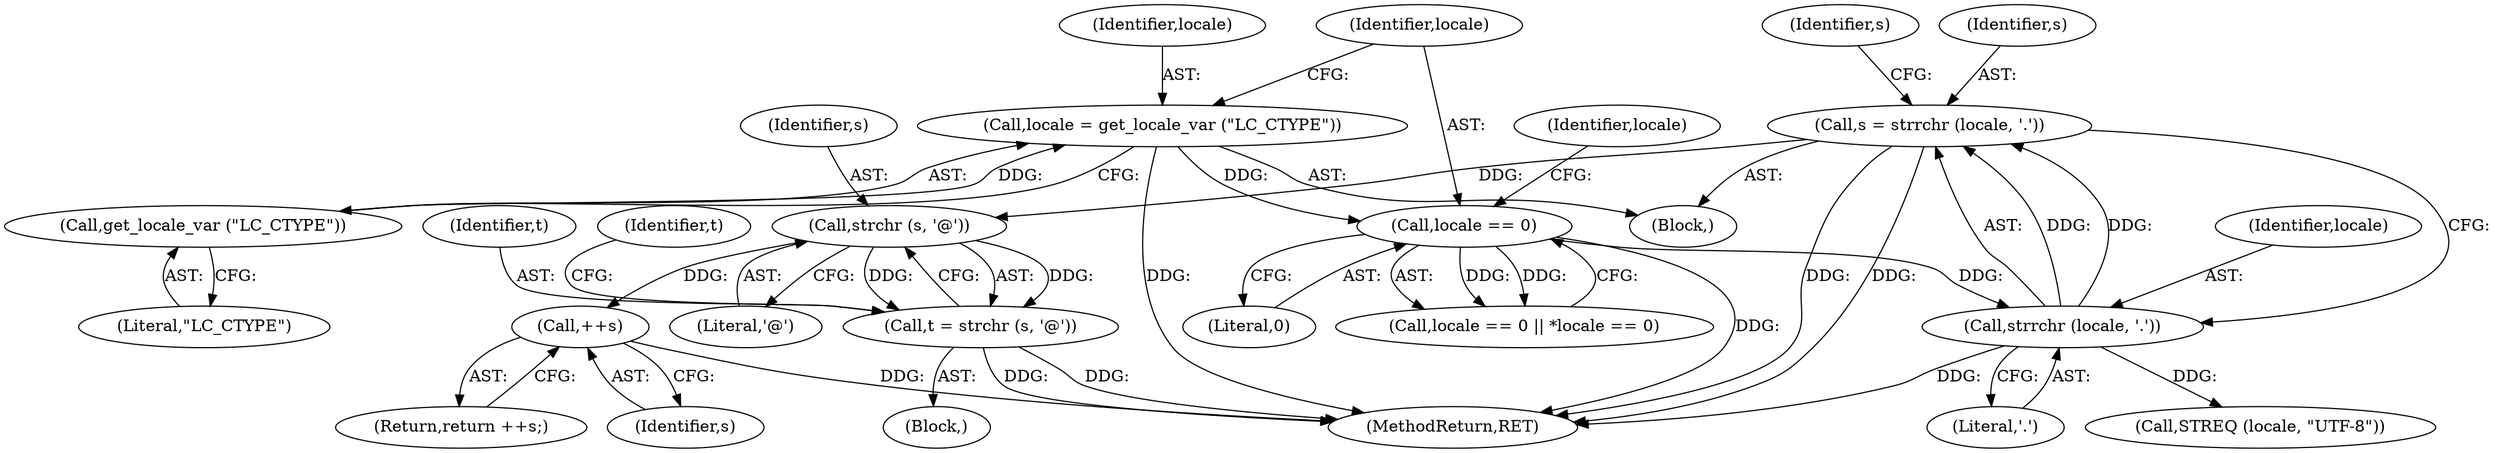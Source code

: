 digraph "1_savannah_863d31ae775d56b785dc5b0105b6d251515d81d5_0@API" {
"1000121" [label="(Call,s = strrchr (locale, '.'))"];
"1000123" [label="(Call,strrchr (locale, '.'))"];
"1000112" [label="(Call,locale == 0)"];
"1000106" [label="(Call,locale = get_locale_var (\"LC_CTYPE\"))"];
"1000108" [label="(Call,get_locale_var (\"LC_CTYPE\"))"];
"1000131" [label="(Call,strchr (s, '@'))"];
"1000129" [label="(Call,t = strchr (s, '@'))"];
"1000141" [label="(Call,++s)"];
"1000142" [label="(Identifier,s)"];
"1000130" [label="(Identifier,t)"];
"1000129" [label="(Call,t = strchr (s, '@'))"];
"1000111" [label="(Call,locale == 0 || *locale == 0)"];
"1000113" [label="(Identifier,locale)"];
"1000114" [label="(Literal,0)"];
"1000106" [label="(Call,locale = get_locale_var (\"LC_CTYPE\"))"];
"1000132" [label="(Identifier,s)"];
"1000125" [label="(Literal,'.')"];
"1000122" [label="(Identifier,s)"];
"1000140" [label="(Return,return ++s;)"];
"1000117" [label="(Identifier,locale)"];
"1000141" [label="(Call,++s)"];
"1000135" [label="(Identifier,t)"];
"1000123" [label="(Call,strrchr (locale, '.'))"];
"1000124" [label="(Identifier,locale)"];
"1000128" [label="(Block,)"];
"1000133" [label="(Literal,'@')"];
"1000107" [label="(Identifier,locale)"];
"1000109" [label="(Literal,\"LC_CTYPE\")"];
"1000127" [label="(Identifier,s)"];
"1000131" [label="(Call,strchr (s, '@'))"];
"1000112" [label="(Call,locale == 0)"];
"1000121" [label="(Call,s = strrchr (locale, '.'))"];
"1000101" [label="(Block,)"];
"1000108" [label="(Call,get_locale_var (\"LC_CTYPE\"))"];
"1000153" [label="(MethodReturn,RET)"];
"1000145" [label="(Call,STREQ (locale, \"UTF-8\"))"];
"1000121" -> "1000101"  [label="AST: "];
"1000121" -> "1000123"  [label="CFG: "];
"1000122" -> "1000121"  [label="AST: "];
"1000123" -> "1000121"  [label="AST: "];
"1000127" -> "1000121"  [label="CFG: "];
"1000121" -> "1000153"  [label="DDG: "];
"1000121" -> "1000153"  [label="DDG: "];
"1000123" -> "1000121"  [label="DDG: "];
"1000123" -> "1000121"  [label="DDG: "];
"1000121" -> "1000131"  [label="DDG: "];
"1000123" -> "1000125"  [label="CFG: "];
"1000124" -> "1000123"  [label="AST: "];
"1000125" -> "1000123"  [label="AST: "];
"1000123" -> "1000153"  [label="DDG: "];
"1000112" -> "1000123"  [label="DDG: "];
"1000123" -> "1000145"  [label="DDG: "];
"1000112" -> "1000111"  [label="AST: "];
"1000112" -> "1000114"  [label="CFG: "];
"1000113" -> "1000112"  [label="AST: "];
"1000114" -> "1000112"  [label="AST: "];
"1000117" -> "1000112"  [label="CFG: "];
"1000111" -> "1000112"  [label="CFG: "];
"1000112" -> "1000153"  [label="DDG: "];
"1000112" -> "1000111"  [label="DDG: "];
"1000112" -> "1000111"  [label="DDG: "];
"1000106" -> "1000112"  [label="DDG: "];
"1000106" -> "1000101"  [label="AST: "];
"1000106" -> "1000108"  [label="CFG: "];
"1000107" -> "1000106"  [label="AST: "];
"1000108" -> "1000106"  [label="AST: "];
"1000113" -> "1000106"  [label="CFG: "];
"1000106" -> "1000153"  [label="DDG: "];
"1000108" -> "1000106"  [label="DDG: "];
"1000108" -> "1000109"  [label="CFG: "];
"1000109" -> "1000108"  [label="AST: "];
"1000131" -> "1000129"  [label="AST: "];
"1000131" -> "1000133"  [label="CFG: "];
"1000132" -> "1000131"  [label="AST: "];
"1000133" -> "1000131"  [label="AST: "];
"1000129" -> "1000131"  [label="CFG: "];
"1000131" -> "1000129"  [label="DDG: "];
"1000131" -> "1000129"  [label="DDG: "];
"1000131" -> "1000141"  [label="DDG: "];
"1000129" -> "1000128"  [label="AST: "];
"1000130" -> "1000129"  [label="AST: "];
"1000135" -> "1000129"  [label="CFG: "];
"1000129" -> "1000153"  [label="DDG: "];
"1000129" -> "1000153"  [label="DDG: "];
"1000141" -> "1000140"  [label="AST: "];
"1000141" -> "1000142"  [label="CFG: "];
"1000142" -> "1000141"  [label="AST: "];
"1000140" -> "1000141"  [label="CFG: "];
"1000141" -> "1000153"  [label="DDG: "];
}
